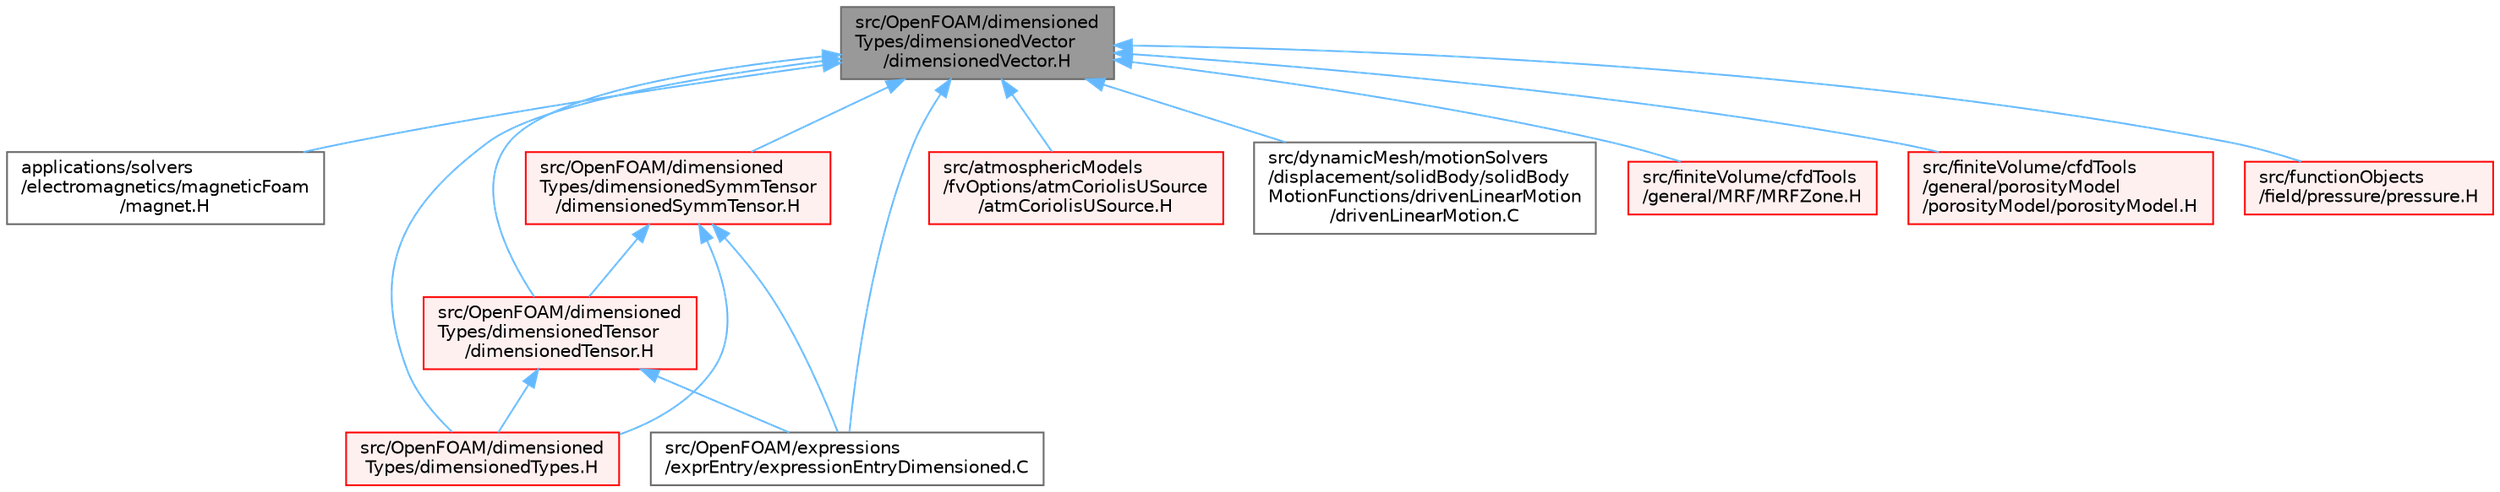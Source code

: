 digraph "src/OpenFOAM/dimensionedTypes/dimensionedVector/dimensionedVector.H"
{
 // LATEX_PDF_SIZE
  bgcolor="transparent";
  edge [fontname=Helvetica,fontsize=10,labelfontname=Helvetica,labelfontsize=10];
  node [fontname=Helvetica,fontsize=10,shape=box,height=0.2,width=0.4];
  Node1 [id="Node000001",label="src/OpenFOAM/dimensioned\lTypes/dimensionedVector\l/dimensionedVector.H",height=0.2,width=0.4,color="gray40", fillcolor="grey60", style="filled", fontcolor="black",tooltip=" "];
  Node1 -> Node2 [id="edge1_Node000001_Node000002",dir="back",color="steelblue1",style="solid",tooltip=" "];
  Node2 [id="Node000002",label="applications/solvers\l/electromagnetics/magneticFoam\l/magnet.H",height=0.2,width=0.4,color="grey40", fillcolor="white", style="filled",URL="$magnet_8H.html",tooltip=" "];
  Node1 -> Node3 [id="edge2_Node000001_Node000003",dir="back",color="steelblue1",style="solid",tooltip=" "];
  Node3 [id="Node000003",label="src/OpenFOAM/dimensioned\lTypes/dimensionedSymmTensor\l/dimensionedSymmTensor.H",height=0.2,width=0.4,color="red", fillcolor="#FFF0F0", style="filled",URL="$dimensionedSymmTensor_8H.html",tooltip=" "];
  Node3 -> Node5 [id="edge3_Node000003_Node000005",dir="back",color="steelblue1",style="solid",tooltip=" "];
  Node5 [id="Node000005",label="src/OpenFOAM/dimensioned\lTypes/dimensionedTensor\l/dimensionedTensor.H",height=0.2,width=0.4,color="red", fillcolor="#FFF0F0", style="filled",URL="$dimensionedTensor_8H.html",tooltip=" "];
  Node5 -> Node7 [id="edge4_Node000005_Node000007",dir="back",color="steelblue1",style="solid",tooltip=" "];
  Node7 [id="Node000007",label="src/OpenFOAM/dimensioned\lTypes/dimensionedTypes.H",height=0.2,width=0.4,color="red", fillcolor="#FFF0F0", style="filled",URL="$dimensionedTypes_8H.html",tooltip=" "];
  Node5 -> Node2700 [id="edge5_Node000005_Node002700",dir="back",color="steelblue1",style="solid",tooltip=" "];
  Node2700 [id="Node002700",label="src/OpenFOAM/expressions\l/exprEntry/expressionEntryDimensioned.C",height=0.2,width=0.4,color="grey40", fillcolor="white", style="filled",URL="$expressionEntryDimensioned_8C.html",tooltip=" "];
  Node3 -> Node7 [id="edge6_Node000003_Node000007",dir="back",color="steelblue1",style="solid",tooltip=" "];
  Node3 -> Node2700 [id="edge7_Node000003_Node002700",dir="back",color="steelblue1",style="solid",tooltip=" "];
  Node1 -> Node5 [id="edge8_Node000001_Node000005",dir="back",color="steelblue1",style="solid",tooltip=" "];
  Node1 -> Node7 [id="edge9_Node000001_Node000007",dir="back",color="steelblue1",style="solid",tooltip=" "];
  Node1 -> Node2700 [id="edge10_Node000001_Node002700",dir="back",color="steelblue1",style="solid",tooltip=" "];
  Node1 -> Node2703 [id="edge11_Node000001_Node002703",dir="back",color="steelblue1",style="solid",tooltip=" "];
  Node2703 [id="Node002703",label="src/atmosphericModels\l/fvOptions/atmCoriolisUSource\l/atmCoriolisUSource.H",height=0.2,width=0.4,color="red", fillcolor="#FFF0F0", style="filled",URL="$atmCoriolisUSource_8H.html",tooltip=" "];
  Node1 -> Node2704 [id="edge12_Node000001_Node002704",dir="back",color="steelblue1",style="solid",tooltip=" "];
  Node2704 [id="Node002704",label="src/dynamicMesh/motionSolvers\l/displacement/solidBody/solidBody\lMotionFunctions/drivenLinearMotion\l/drivenLinearMotion.C",height=0.2,width=0.4,color="grey40", fillcolor="white", style="filled",URL="$drivenLinearMotion_8C.html",tooltip=" "];
  Node1 -> Node689 [id="edge13_Node000001_Node000689",dir="back",color="steelblue1",style="solid",tooltip=" "];
  Node689 [id="Node000689",label="src/finiteVolume/cfdTools\l/general/MRF/MRFZone.H",height=0.2,width=0.4,color="red", fillcolor="#FFF0F0", style="filled",URL="$MRFZone_8H.html",tooltip=" "];
  Node1 -> Node2705 [id="edge14_Node000001_Node002705",dir="back",color="steelblue1",style="solid",tooltip=" "];
  Node2705 [id="Node002705",label="src/finiteVolume/cfdTools\l/general/porosityModel\l/porosityModel/porosityModel.H",height=0.2,width=0.4,color="red", fillcolor="#FFF0F0", style="filled",URL="$porosityModel_8H.html",tooltip=" "];
  Node1 -> Node2660 [id="edge15_Node000001_Node002660",dir="back",color="steelblue1",style="solid",tooltip=" "];
  Node2660 [id="Node002660",label="src/functionObjects\l/field/pressure/pressure.H",height=0.2,width=0.4,color="red", fillcolor="#FFF0F0", style="filled",URL="$pressure_8H.html",tooltip=" "];
}

